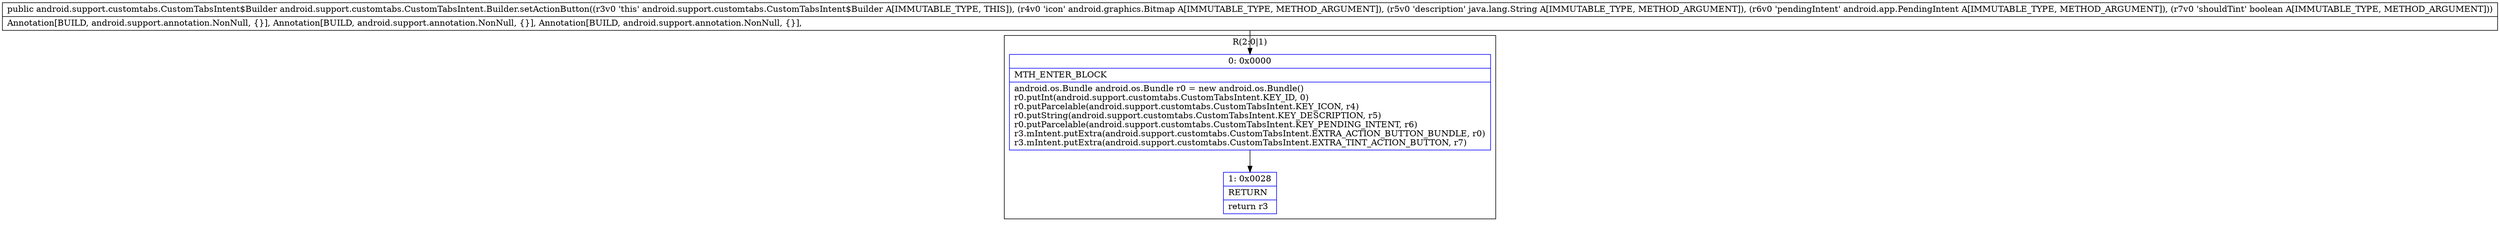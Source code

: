 digraph "CFG forandroid.support.customtabs.CustomTabsIntent.Builder.setActionButton(Landroid\/graphics\/Bitmap;Ljava\/lang\/String;Landroid\/app\/PendingIntent;Z)Landroid\/support\/customtabs\/CustomTabsIntent$Builder;" {
subgraph cluster_Region_693026155 {
label = "R(2:0|1)";
node [shape=record,color=blue];
Node_0 [shape=record,label="{0\:\ 0x0000|MTH_ENTER_BLOCK\l|android.os.Bundle android.os.Bundle r0 = new android.os.Bundle()\lr0.putInt(android.support.customtabs.CustomTabsIntent.KEY_ID, 0)\lr0.putParcelable(android.support.customtabs.CustomTabsIntent.KEY_ICON, r4)\lr0.putString(android.support.customtabs.CustomTabsIntent.KEY_DESCRIPTION, r5)\lr0.putParcelable(android.support.customtabs.CustomTabsIntent.KEY_PENDING_INTENT, r6)\lr3.mIntent.putExtra(android.support.customtabs.CustomTabsIntent.EXTRA_ACTION_BUTTON_BUNDLE, r0)\lr3.mIntent.putExtra(android.support.customtabs.CustomTabsIntent.EXTRA_TINT_ACTION_BUTTON, r7)\l}"];
Node_1 [shape=record,label="{1\:\ 0x0028|RETURN\l|return r3\l}"];
}
MethodNode[shape=record,label="{public android.support.customtabs.CustomTabsIntent$Builder android.support.customtabs.CustomTabsIntent.Builder.setActionButton((r3v0 'this' android.support.customtabs.CustomTabsIntent$Builder A[IMMUTABLE_TYPE, THIS]), (r4v0 'icon' android.graphics.Bitmap A[IMMUTABLE_TYPE, METHOD_ARGUMENT]), (r5v0 'description' java.lang.String A[IMMUTABLE_TYPE, METHOD_ARGUMENT]), (r6v0 'pendingIntent' android.app.PendingIntent A[IMMUTABLE_TYPE, METHOD_ARGUMENT]), (r7v0 'shouldTint' boolean A[IMMUTABLE_TYPE, METHOD_ARGUMENT]))  | Annotation[BUILD, android.support.annotation.NonNull, \{\}], Annotation[BUILD, android.support.annotation.NonNull, \{\}], Annotation[BUILD, android.support.annotation.NonNull, \{\}], \l}"];
MethodNode -> Node_0;
Node_0 -> Node_1;
}

